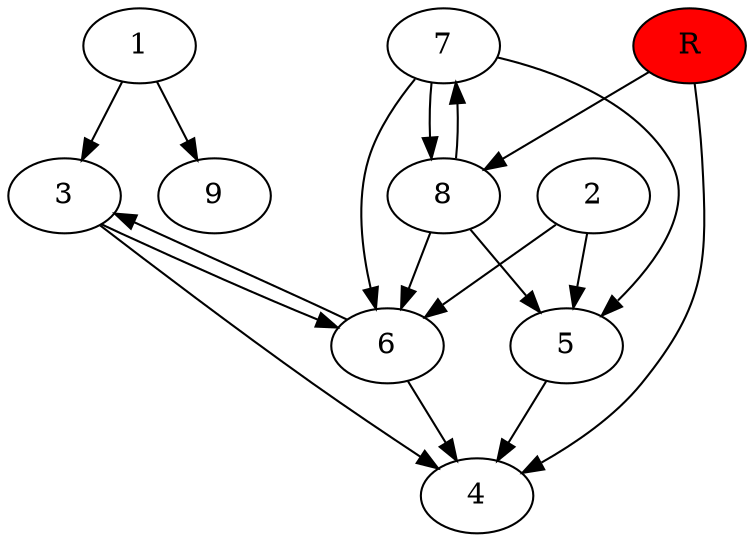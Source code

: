 digraph prb17876 {
	1
	2
	3
	4
	5
	6
	7
	8
	R [fillcolor="#ff0000" style=filled]
	1 -> 3
	1 -> 9
	2 -> 5
	2 -> 6
	3 -> 4
	3 -> 6
	5 -> 4
	6 -> 3
	6 -> 4
	7 -> 5
	7 -> 6
	7 -> 8
	8 -> 5
	8 -> 6
	8 -> 7
	R -> 4
	R -> 8
}
